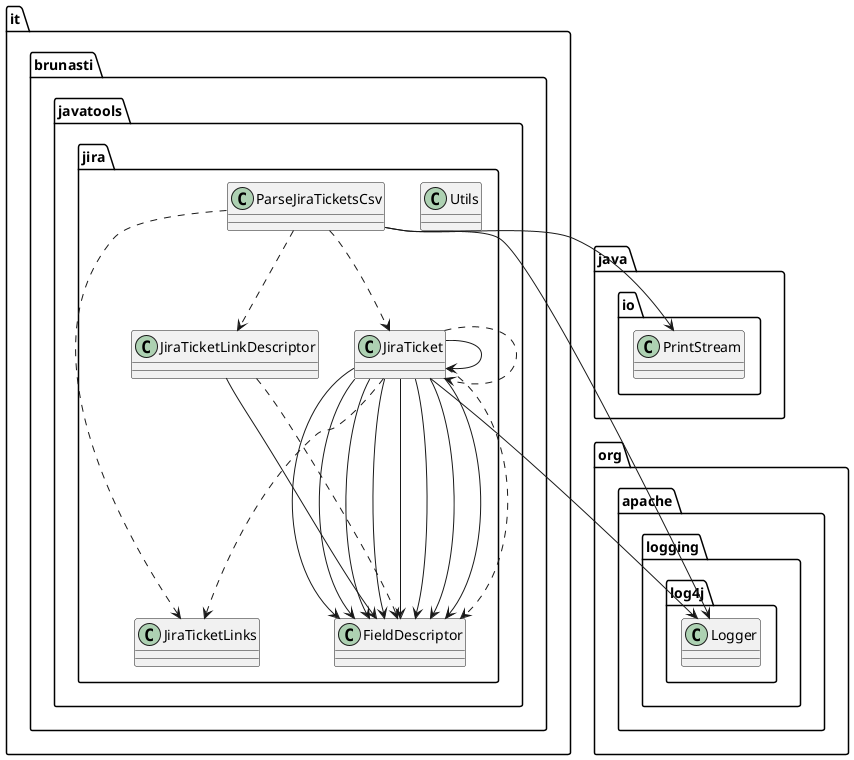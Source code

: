 @startuml
'https://plantuml.com/class-diagram

' GENERATE CLASS DIAGRAM ===========
' Generator       : it.brunasti.java.diagrammer.ClassDiagrammer
' Path            : [/Users/paolobrunasti/Work/Mine/jiraplotter/target/classes/]
' Configuration   : [/Users/paolobrunasti/Work/Mine/jiraplotter/docs/config.json]
' Generated at    : Mon Apr 15 11:51:46 CEST 2024



' CLASSES =======
class it.brunasti.javatools.jira.JiraTicketLinks
class it.brunasti.javatools.jira.Utils
class it.brunasti.javatools.jira.JiraTicketLinkDescriptor
class it.brunasti.javatools.jira.JiraTicket
class it.brunasti.javatools.jira.FieldDescriptor
class it.brunasti.javatools.jira.ParseJiraTicketsCsv

' INHERITANCES =======

' IMPLEMENT INTERFACE =======

' FIELDS =======
it.brunasti.javatools.jira.JiraTicketLinkDescriptor --> it.brunasti.javatools.jira.FieldDescriptor
it.brunasti.javatools.jira.JiraTicket --> org.apache.logging.log4j.Logger
it.brunasti.javatools.jira.JiraTicket --> it.brunasti.javatools.jira.FieldDescriptor
it.brunasti.javatools.jira.JiraTicket --> it.brunasti.javatools.jira.FieldDescriptor
it.brunasti.javatools.jira.JiraTicket --> it.brunasti.javatools.jira.FieldDescriptor
it.brunasti.javatools.jira.JiraTicket --> it.brunasti.javatools.jira.FieldDescriptor
it.brunasti.javatools.jira.JiraTicket --> it.brunasti.javatools.jira.FieldDescriptor
it.brunasti.javatools.jira.JiraTicket --> it.brunasti.javatools.jira.FieldDescriptor
it.brunasti.javatools.jira.JiraTicket --> it.brunasti.javatools.jira.FieldDescriptor
it.brunasti.javatools.jira.JiraTicket --> it.brunasti.javatools.jira.FieldDescriptor
it.brunasti.javatools.jira.JiraTicket --> it.brunasti.javatools.jira.JiraTicket
it.brunasti.javatools.jira.ParseJiraTicketsCsv --> java.io.PrintStream
it.brunasti.javatools.jira.ParseJiraTicketsCsv --> org.apache.logging.log4j.Logger

' USES =======
it.brunasti.javatools.jira.JiraTicketLinkDescriptor ..> it.brunasti.javatools.jira.FieldDescriptor
it.brunasti.javatools.jira.JiraTicket ..> it.brunasti.javatools.jira.FieldDescriptor
it.brunasti.javatools.jira.JiraTicket ..> it.brunasti.javatools.jira.JiraTicket
it.brunasti.javatools.jira.JiraTicket ..> it.brunasti.javatools.jira.JiraTicketLinks
it.brunasti.javatools.jira.ParseJiraTicketsCsv ..> it.brunasti.javatools.jira.JiraTicket
it.brunasti.javatools.jira.ParseJiraTicketsCsv ..> it.brunasti.javatools.jira.JiraTicketLinkDescriptor
it.brunasti.javatools.jira.ParseJiraTicketsCsv ..> it.brunasti.javatools.jira.JiraTicketLinks

' IMPORTS =======
' Java Files Path : 


@enduml
